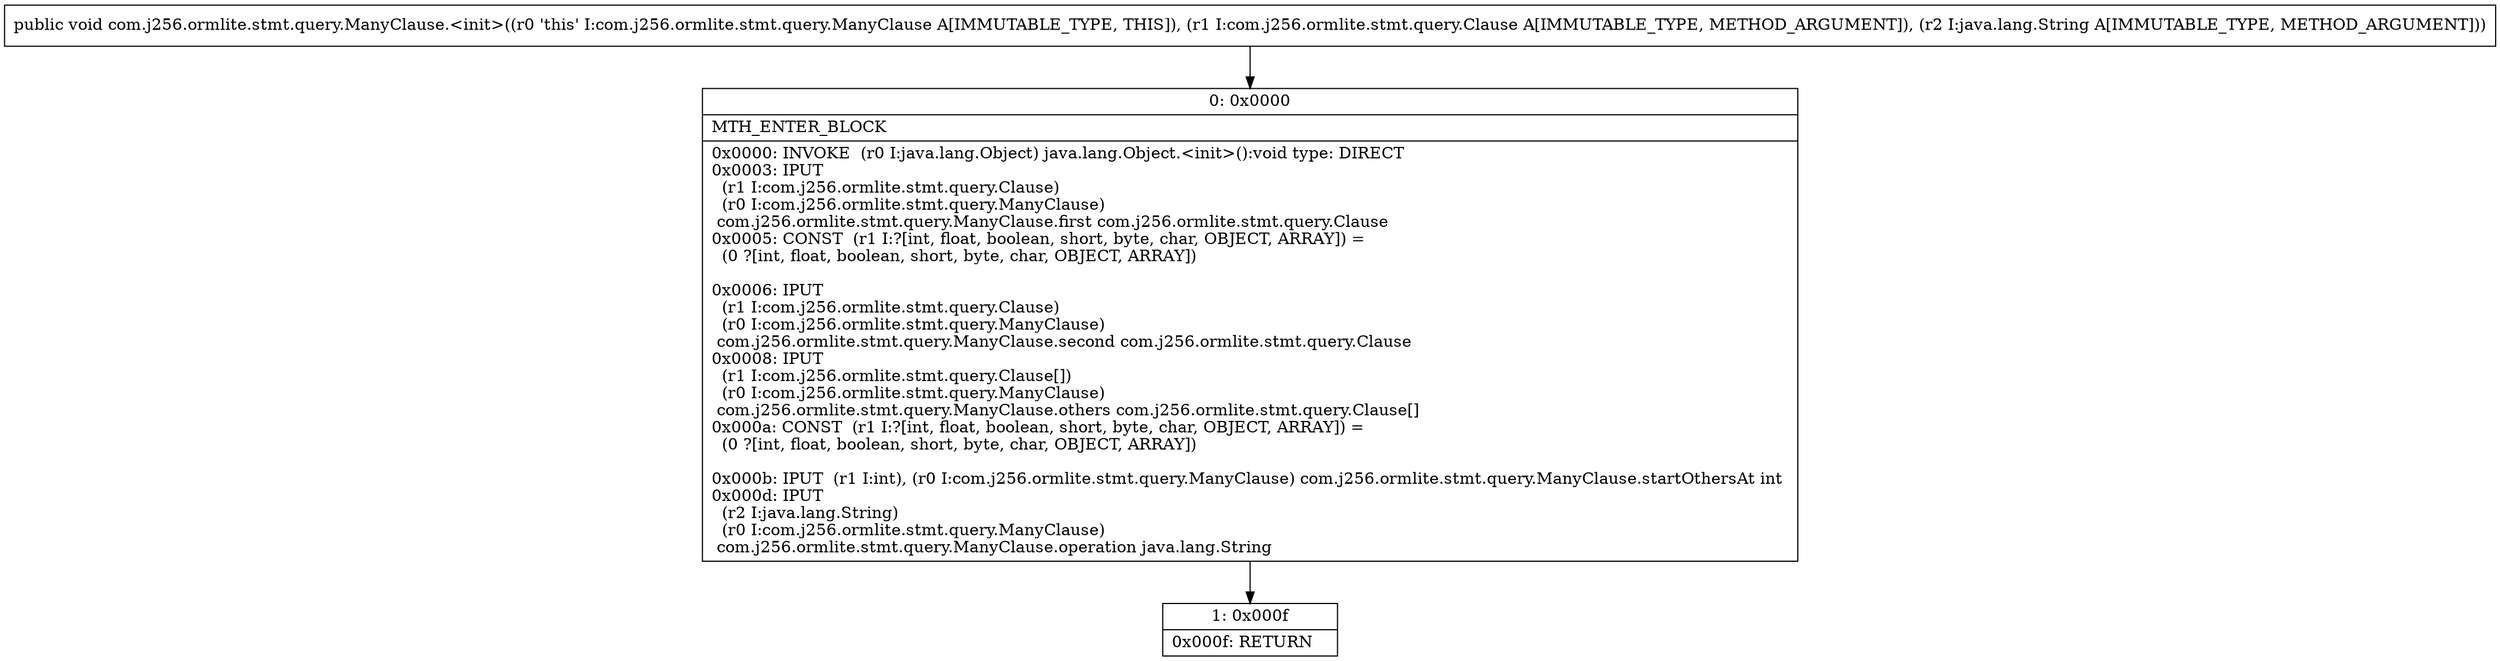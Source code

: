digraph "CFG forcom.j256.ormlite.stmt.query.ManyClause.\<init\>(Lcom\/j256\/ormlite\/stmt\/query\/Clause;Ljava\/lang\/String;)V" {
Node_0 [shape=record,label="{0\:\ 0x0000|MTH_ENTER_BLOCK\l|0x0000: INVOKE  (r0 I:java.lang.Object) java.lang.Object.\<init\>():void type: DIRECT \l0x0003: IPUT  \l  (r1 I:com.j256.ormlite.stmt.query.Clause)\l  (r0 I:com.j256.ormlite.stmt.query.ManyClause)\l com.j256.ormlite.stmt.query.ManyClause.first com.j256.ormlite.stmt.query.Clause \l0x0005: CONST  (r1 I:?[int, float, boolean, short, byte, char, OBJECT, ARRAY]) = \l  (0 ?[int, float, boolean, short, byte, char, OBJECT, ARRAY])\l \l0x0006: IPUT  \l  (r1 I:com.j256.ormlite.stmt.query.Clause)\l  (r0 I:com.j256.ormlite.stmt.query.ManyClause)\l com.j256.ormlite.stmt.query.ManyClause.second com.j256.ormlite.stmt.query.Clause \l0x0008: IPUT  \l  (r1 I:com.j256.ormlite.stmt.query.Clause[])\l  (r0 I:com.j256.ormlite.stmt.query.ManyClause)\l com.j256.ormlite.stmt.query.ManyClause.others com.j256.ormlite.stmt.query.Clause[] \l0x000a: CONST  (r1 I:?[int, float, boolean, short, byte, char, OBJECT, ARRAY]) = \l  (0 ?[int, float, boolean, short, byte, char, OBJECT, ARRAY])\l \l0x000b: IPUT  (r1 I:int), (r0 I:com.j256.ormlite.stmt.query.ManyClause) com.j256.ormlite.stmt.query.ManyClause.startOthersAt int \l0x000d: IPUT  \l  (r2 I:java.lang.String)\l  (r0 I:com.j256.ormlite.stmt.query.ManyClause)\l com.j256.ormlite.stmt.query.ManyClause.operation java.lang.String \l}"];
Node_1 [shape=record,label="{1\:\ 0x000f|0x000f: RETURN   \l}"];
MethodNode[shape=record,label="{public void com.j256.ormlite.stmt.query.ManyClause.\<init\>((r0 'this' I:com.j256.ormlite.stmt.query.ManyClause A[IMMUTABLE_TYPE, THIS]), (r1 I:com.j256.ormlite.stmt.query.Clause A[IMMUTABLE_TYPE, METHOD_ARGUMENT]), (r2 I:java.lang.String A[IMMUTABLE_TYPE, METHOD_ARGUMENT])) }"];
MethodNode -> Node_0;
Node_0 -> Node_1;
}

